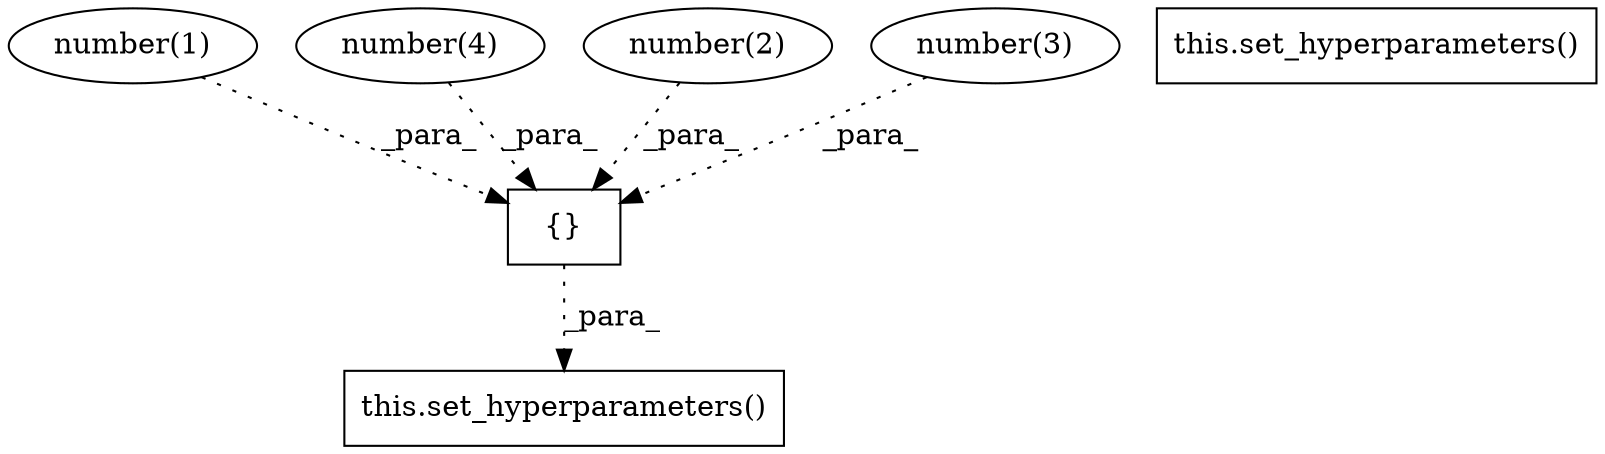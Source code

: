 digraph G {
1 [label="number(1)" shape=ellipse]
2 [label="number(4)" shape=ellipse]
3 [label="{}" shape=box]
4 [label="number(2)" shape=ellipse]
5 [label="number(3)" shape=ellipse]
6 [label="this.set_hyperparameters()" shape=box]
7 [label="this.set_hyperparameters()" shape=box]
1 -> 3 [label="_para_" style=dotted];
4 -> 3 [label="_para_" style=dotted];
5 -> 3 [label="_para_" style=dotted];
2 -> 3 [label="_para_" style=dotted];
3 -> 7 [label="_para_" style=dotted];
}